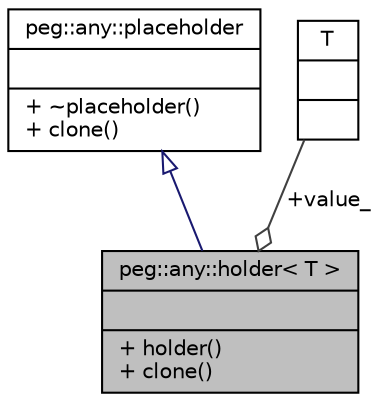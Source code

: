digraph "peg::any::holder&lt; T &gt;"
{
 // LATEX_PDF_SIZE
  edge [fontname="Helvetica",fontsize="10",labelfontname="Helvetica",labelfontsize="10"];
  node [fontname="Helvetica",fontsize="10",shape=record];
  Node1 [label="{peg::any::holder\< T \>\n||+ holder()\l+ clone()\l}",height=0.2,width=0.4,color="black", fillcolor="grey75", style="filled", fontcolor="black",tooltip=" "];
  Node2 -> Node1 [dir="back",color="midnightblue",fontsize="10",style="solid",arrowtail="onormal"];
  Node2 [label="{peg::any::placeholder\n||+ ~placeholder()\l+ clone()\l}",height=0.2,width=0.4,color="black", fillcolor="white", style="filled",URL="$structpeg_1_1any_1_1placeholder.html",tooltip=" "];
  Node3 -> Node1 [color="grey25",fontsize="10",style="solid",label=" +value_" ,arrowhead="odiamond"];
  Node3 [label="{T\n||}",height=0.2,width=0.4,color="black", fillcolor="white", style="filled",tooltip=" "];
}
